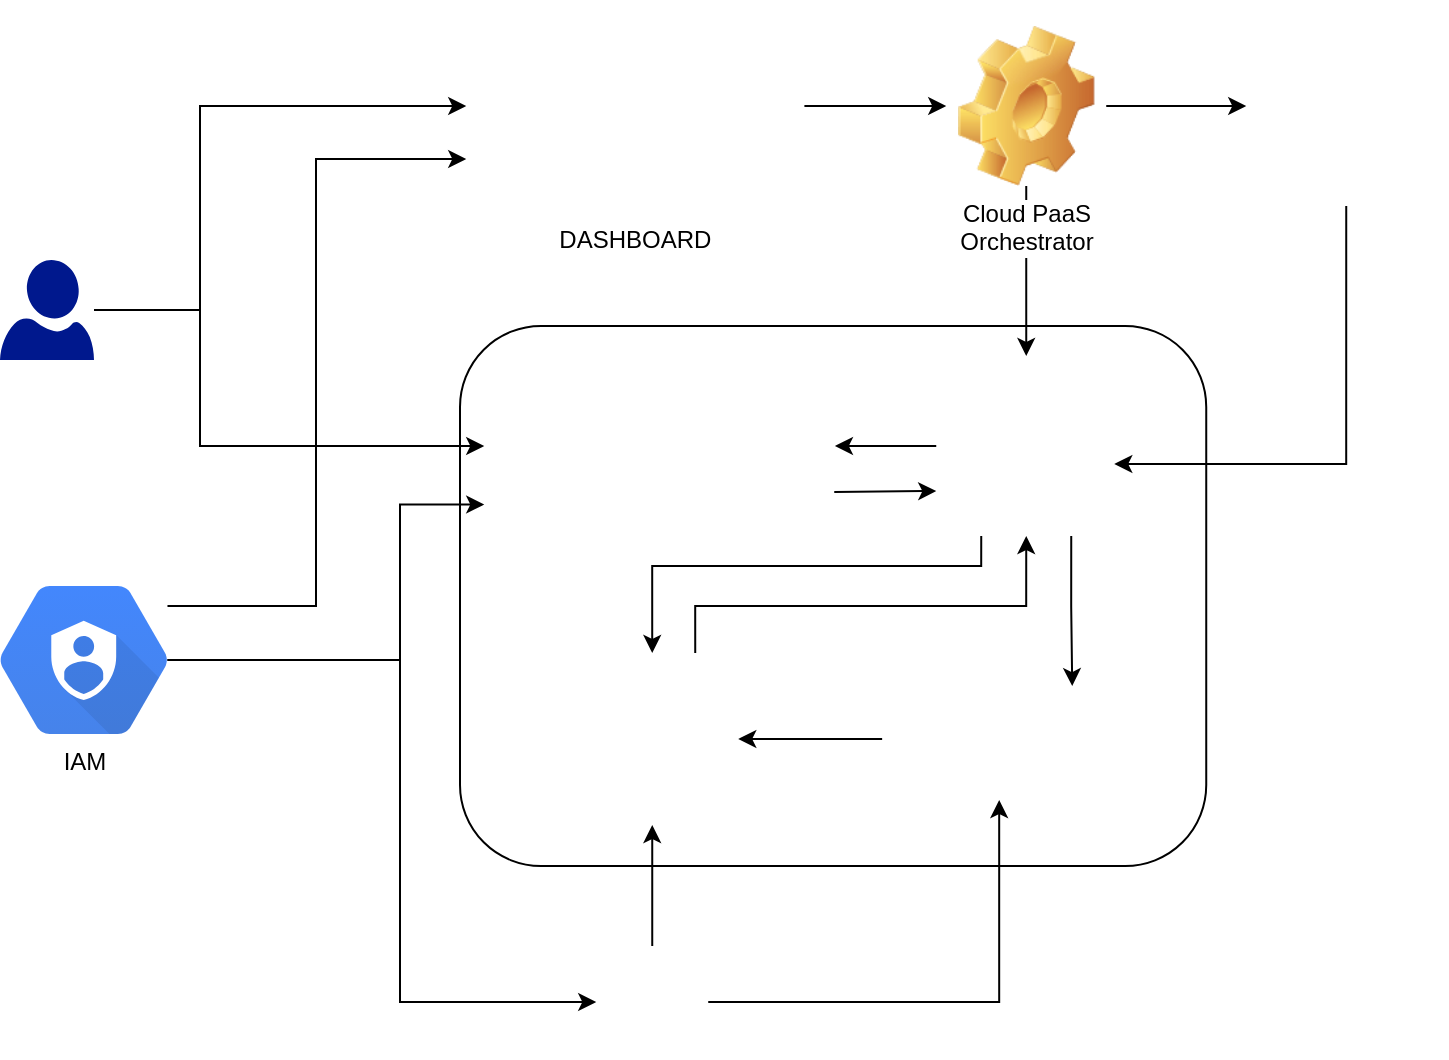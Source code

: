 <mxfile version="13.6.2" type="device"><diagram id="WwuLgNxs5rB4ylUU9Bcu" name="Page-1"><mxGraphModel dx="1086" dy="806" grid="1" gridSize="10" guides="1" tooltips="1" connect="1" arrows="1" fold="1" page="1" pageScale="1" pageWidth="850" pageHeight="1100" math="0" shadow="0"><root><mxCell id="0"/><mxCell id="1" parent="0"/><mxCell id="Ou8LZmB0UvUb2lHcTZC_-28" value="" style="rounded=1;whiteSpace=wrap;html=1;" vertex="1" parent="1"><mxGeometry x="280" y="500" width="373.12" height="270" as="geometry"/></mxCell><mxCell id="Ou8LZmB0UvUb2lHcTZC_-29" style="edgeStyle=orthogonalEdgeStyle;rounded=0;orthogonalLoop=1;jettySize=auto;html=1;entryX=1;entryY=0.5;entryDx=0;entryDy=0;" edge="1" parent="1" source="Ou8LZmB0UvUb2lHcTZC_-3" target="Ou8LZmB0UvUb2lHcTZC_-6"><mxGeometry relative="1" as="geometry"/></mxCell><mxCell id="Ou8LZmB0UvUb2lHcTZC_-32" style="edgeStyle=orthogonalEdgeStyle;rounded=0;orthogonalLoop=1;jettySize=auto;html=1;entryX=0.5;entryY=0;entryDx=0;entryDy=0;exitX=0.25;exitY=1;exitDx=0;exitDy=0;" edge="1" parent="1" source="Ou8LZmB0UvUb2lHcTZC_-3" target="Ou8LZmB0UvUb2lHcTZC_-5"><mxGeometry relative="1" as="geometry"><Array as="points"><mxPoint x="541.12" y="620"/><mxPoint x="376.12" y="620"/></Array></mxGeometry></mxCell><mxCell id="Ou8LZmB0UvUb2lHcTZC_-34" style="edgeStyle=orthogonalEdgeStyle;rounded=0;orthogonalLoop=1;jettySize=auto;html=1;exitX=0.75;exitY=1;exitDx=0;exitDy=0;entryX=0.812;entryY=0.066;entryDx=0;entryDy=0;entryPerimeter=0;" edge="1" parent="1" source="Ou8LZmB0UvUb2lHcTZC_-3" target="Ou8LZmB0UvUb2lHcTZC_-13"><mxGeometry relative="1" as="geometry"/></mxCell><mxCell id="Ou8LZmB0UvUb2lHcTZC_-3" value="" style="shape=image;imageAspect=0;aspect=fixed;verticalLabelPosition=bottom;verticalAlign=top;image=https://www.webofmars.com/wp-content/uploads/2018/12/logo_with_border-350x350.png;" vertex="1" parent="1"><mxGeometry x="518.12" y="515" width="90" height="90" as="geometry"/></mxCell><mxCell id="Ou8LZmB0UvUb2lHcTZC_-33" style="edgeStyle=orthogonalEdgeStyle;rounded=0;orthogonalLoop=1;jettySize=auto;html=1;exitX=0.75;exitY=0;exitDx=0;exitDy=0;entryX=0.5;entryY=1;entryDx=0;entryDy=0;" edge="1" parent="1" source="Ou8LZmB0UvUb2lHcTZC_-5" target="Ou8LZmB0UvUb2lHcTZC_-3"><mxGeometry relative="1" as="geometry"><Array as="points"><mxPoint x="398.12" y="640"/><mxPoint x="563.12" y="640"/></Array></mxGeometry></mxCell><mxCell id="Ou8LZmB0UvUb2lHcTZC_-5" value="" style="shape=image;imageAspect=0;aspect=fixed;verticalLabelPosition=bottom;verticalAlign=top;image=https://external-content.duckduckgo.com/iu/?u=https%3A%2F%2Fmiro.medium.com%2Fmax%2F692%2F0*I3hkRieQ6B3qwwhy.&amp;f=1&amp;nofb=1;" vertex="1" parent="1"><mxGeometry x="333.12" y="663.5" width="86" height="86" as="geometry"/></mxCell><mxCell id="Ou8LZmB0UvUb2lHcTZC_-30" style="edgeStyle=orthogonalEdgeStyle;rounded=0;orthogonalLoop=1;jettySize=auto;html=1;entryX=0;entryY=0.75;entryDx=0;entryDy=0;" edge="1" parent="1" target="Ou8LZmB0UvUb2lHcTZC_-3"><mxGeometry relative="1" as="geometry"><mxPoint x="467.12" y="583" as="sourcePoint"/><Array as="points"><mxPoint x="467.12" y="583"/><mxPoint x="493.12" y="583"/></Array></mxGeometry></mxCell><mxCell id="Ou8LZmB0UvUb2lHcTZC_-6" value="" style="shape=image;imageAspect=0;aspect=fixed;verticalLabelPosition=bottom;verticalAlign=top;image=https://neurohub.ca/images/tools/jupyter.png;" vertex="1" parent="1"><mxGeometry x="292.12" y="501.5" width="175.33" height="117" as="geometry"/></mxCell><mxCell id="Ou8LZmB0UvUb2lHcTZC_-36" style="edgeStyle=orthogonalEdgeStyle;rounded=0;orthogonalLoop=1;jettySize=auto;html=1;exitX=1;exitY=0.5;exitDx=0;exitDy=0;entryX=0.5;entryY=1;entryDx=0;entryDy=0;" edge="1" parent="1" source="Ou8LZmB0UvUb2lHcTZC_-7" target="Ou8LZmB0UvUb2lHcTZC_-13"><mxGeometry relative="1" as="geometry"/></mxCell><mxCell id="Ou8LZmB0UvUb2lHcTZC_-37" style="edgeStyle=orthogonalEdgeStyle;rounded=0;orthogonalLoop=1;jettySize=auto;html=1;" edge="1" parent="1" source="Ou8LZmB0UvUb2lHcTZC_-7" target="Ou8LZmB0UvUb2lHcTZC_-5"><mxGeometry relative="1" as="geometry"/></mxCell><mxCell id="Ou8LZmB0UvUb2lHcTZC_-7" value="" style="shape=image;imageAspect=0;aspect=fixed;verticalLabelPosition=bottom;verticalAlign=top;image=https://external-content.duckduckgo.com/iu/?u=https%3A%2F%2Ftse1.mm.bing.net%2Fth%3Fid%3DOIP.cxV4pdRCy7-kPYADjRwKXQHaHa%26pid%3DApi&amp;f=1;" vertex="1" parent="1"><mxGeometry x="348.12" y="810" width="56" height="56" as="geometry"/></mxCell><mxCell id="Ou8LZmB0UvUb2lHcTZC_-17" style="edgeStyle=orthogonalEdgeStyle;rounded=0;orthogonalLoop=1;jettySize=auto;html=1;" edge="1" parent="1" source="Ou8LZmB0UvUb2lHcTZC_-10" target="Ou8LZmB0UvUb2lHcTZC_-12"><mxGeometry relative="1" as="geometry"/></mxCell><mxCell id="Ou8LZmB0UvUb2lHcTZC_-10" value="DASHBOARD" style="shape=image;imageAspect=0;aspect=fixed;verticalLabelPosition=bottom;verticalAlign=top;image=https://paas.cloud.infn.it/public/images/logo_infn_cloud.png;" vertex="1" parent="1"><mxGeometry x="283.12" y="337" width="169.08" height="106" as="geometry"/></mxCell><mxCell id="Ou8LZmB0UvUb2lHcTZC_-18" style="edgeStyle=orthogonalEdgeStyle;rounded=0;orthogonalLoop=1;jettySize=auto;html=1;entryX=0;entryY=0.5;entryDx=0;entryDy=0;" edge="1" parent="1" source="Ou8LZmB0UvUb2lHcTZC_-12" target="Ou8LZmB0UvUb2lHcTZC_-14"><mxGeometry relative="1" as="geometry"/></mxCell><mxCell id="Ou8LZmB0UvUb2lHcTZC_-20" style="edgeStyle=orthogonalEdgeStyle;rounded=0;orthogonalLoop=1;jettySize=auto;html=1;entryX=0.5;entryY=0;entryDx=0;entryDy=0;" edge="1" parent="1" source="Ou8LZmB0UvUb2lHcTZC_-12" target="Ou8LZmB0UvUb2lHcTZC_-3"><mxGeometry relative="1" as="geometry"/></mxCell><mxCell id="Ou8LZmB0UvUb2lHcTZC_-12" value="Cloud PaaS&lt;br&gt;Orchestrator" style="image;html=1;image=img/lib/clip_art/general/Gear_128x128.png" vertex="1" parent="1"><mxGeometry x="523.12" y="350" width="80" height="80" as="geometry"/></mxCell><mxCell id="Ou8LZmB0UvUb2lHcTZC_-35" style="edgeStyle=orthogonalEdgeStyle;rounded=0;orthogonalLoop=1;jettySize=auto;html=1;entryX=1;entryY=0.5;entryDx=0;entryDy=0;" edge="1" parent="1" source="Ou8LZmB0UvUb2lHcTZC_-13" target="Ou8LZmB0UvUb2lHcTZC_-5"><mxGeometry relative="1" as="geometry"/></mxCell><mxCell id="Ou8LZmB0UvUb2lHcTZC_-13" value="" style="shape=image;imageAspect=0;aspect=fixed;verticalLabelPosition=bottom;verticalAlign=top;image=https://upload.wikimedia.org/wikipedia/commons/thumb/f/f3/Apache_Spark_logo.svg/1280px-Apache_Spark_logo.svg.png;" vertex="1" parent="1"><mxGeometry x="491.07" y="676" width="117.05" height="61" as="geometry"/></mxCell><mxCell id="Ou8LZmB0UvUb2lHcTZC_-19" style="edgeStyle=orthogonalEdgeStyle;rounded=0;orthogonalLoop=1;jettySize=auto;html=1;exitX=0.5;exitY=1;exitDx=0;exitDy=0;entryX=0.989;entryY=0.6;entryDx=0;entryDy=0;entryPerimeter=0;" edge="1" parent="1" source="Ou8LZmB0UvUb2lHcTZC_-14" target="Ou8LZmB0UvUb2lHcTZC_-3"><mxGeometry relative="1" as="geometry"/></mxCell><mxCell id="Ou8LZmB0UvUb2lHcTZC_-14" value="" style="shape=image;imageAspect=0;aspect=fixed;verticalLabelPosition=bottom;verticalAlign=top;image=https://avatars2.githubusercontent.com/u/15859888?s=280&amp;v=4;" vertex="1" parent="1"><mxGeometry x="673.12" y="340" width="100" height="100" as="geometry"/></mxCell><mxCell id="Ou8LZmB0UvUb2lHcTZC_-16" style="edgeStyle=orthogonalEdgeStyle;rounded=0;orthogonalLoop=1;jettySize=auto;html=1;entryX=0;entryY=0.5;entryDx=0;entryDy=0;" edge="1" parent="1" source="Ou8LZmB0UvUb2lHcTZC_-15" target="Ou8LZmB0UvUb2lHcTZC_-10"><mxGeometry relative="1" as="geometry"><Array as="points"><mxPoint x="150" y="492"/><mxPoint x="150" y="390"/></Array></mxGeometry></mxCell><mxCell id="Ou8LZmB0UvUb2lHcTZC_-31" style="edgeStyle=orthogonalEdgeStyle;rounded=0;orthogonalLoop=1;jettySize=auto;html=1;" edge="1" parent="1" source="Ou8LZmB0UvUb2lHcTZC_-15" target="Ou8LZmB0UvUb2lHcTZC_-6"><mxGeometry relative="1" as="geometry"><Array as="points"><mxPoint x="150" y="492"/><mxPoint x="150" y="560"/></Array></mxGeometry></mxCell><mxCell id="Ou8LZmB0UvUb2lHcTZC_-15" value="" style="aspect=fixed;pointerEvents=1;shadow=0;dashed=0;html=1;strokeColor=none;labelPosition=center;verticalLabelPosition=bottom;verticalAlign=top;align=center;fillColor=#00188D;shape=mxgraph.azure.user" vertex="1" parent="1"><mxGeometry x="50" y="467" width="47" height="50" as="geometry"/></mxCell><mxCell id="Ou8LZmB0UvUb2lHcTZC_-39" style="edgeStyle=orthogonalEdgeStyle;rounded=0;orthogonalLoop=1;jettySize=auto;html=1;entryX=0;entryY=0.75;entryDx=0;entryDy=0;" edge="1" parent="1" source="Ou8LZmB0UvUb2lHcTZC_-38" target="Ou8LZmB0UvUb2lHcTZC_-10"><mxGeometry relative="1" as="geometry"><Array as="points"><mxPoint x="208" y="640"/><mxPoint x="208" y="417"/></Array></mxGeometry></mxCell><mxCell id="Ou8LZmB0UvUb2lHcTZC_-40" style="edgeStyle=orthogonalEdgeStyle;rounded=0;orthogonalLoop=1;jettySize=auto;html=1;entryX=0;entryY=0.75;entryDx=0;entryDy=0;" edge="1" parent="1" source="Ou8LZmB0UvUb2lHcTZC_-38" target="Ou8LZmB0UvUb2lHcTZC_-6"><mxGeometry relative="1" as="geometry"><Array as="points"><mxPoint x="250" y="667"/><mxPoint x="250" y="589"/></Array></mxGeometry></mxCell><mxCell id="Ou8LZmB0UvUb2lHcTZC_-41" style="edgeStyle=orthogonalEdgeStyle;rounded=0;orthogonalLoop=1;jettySize=auto;html=1;entryX=0;entryY=0.5;entryDx=0;entryDy=0;" edge="1" parent="1" source="Ou8LZmB0UvUb2lHcTZC_-38" target="Ou8LZmB0UvUb2lHcTZC_-7"><mxGeometry relative="1" as="geometry"><Array as="points"><mxPoint x="250" y="667"/><mxPoint x="250" y="838"/></Array></mxGeometry></mxCell><mxCell id="Ou8LZmB0UvUb2lHcTZC_-38" value="IAM" style="shape=mxgraph.gcp.identity_and_security.cloud_iam;html=1;fillColor=#4387FD;gradientColor=#4683EA;strokeColor=none;verticalLabelPosition=bottom;verticalAlign=top;align=center;" vertex="1" parent="1"><mxGeometry x="50" y="630" width="83.74" height="74" as="geometry"/></mxCell></root></mxGraphModel></diagram></mxfile>
